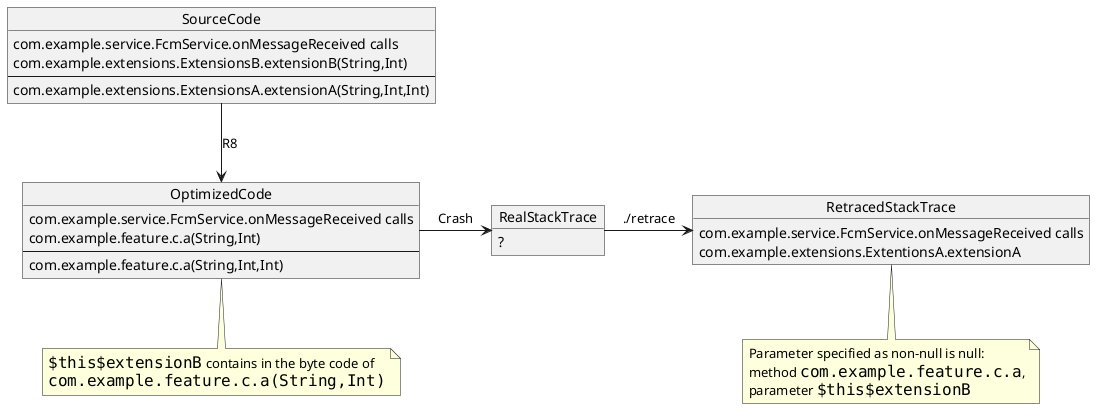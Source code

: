@startuml

object SourceCode {
  com.example.service.FcmService.onMessageReceived calls
  com.example.extensions.ExtensionsB.extensionB(String,Int)
  --
  com.example.extensions.ExtensionsA.extensionA(String,Int,Int)
}

object OptimizedCode {
  com.example.service.FcmService.onMessageReceived calls
  com.example.feature.c.a(String,Int)
  --
  com.example.feature.c.a(String,Int,Int)
}

note bottom of OptimizedCode
    <size:16>""$this$extensionB""</size> contains in the byte code of
    <size:16>""com.example.feature.c.a(String,Int)""</size>
end note

object RealStackTrace {
    ?
}

object RetracedStackTrace {
    com.example.service.FcmService.onMessageReceived calls
    com.example.extensions.ExtentionsA.extensionA
}

note bottom of RetracedStackTrace
    Parameter specified as non-null is null:
    method <size:16>""com.example.feature.c.a""</size>,
    parameter <size:16>""$this$extensionB""</size>
end note

SourceCode --> OptimizedCode: R8

OptimizedCode -> RealStackTrace: Crash

RealStackTrace -> RetracedStackTrace: ./retrace

@enduml